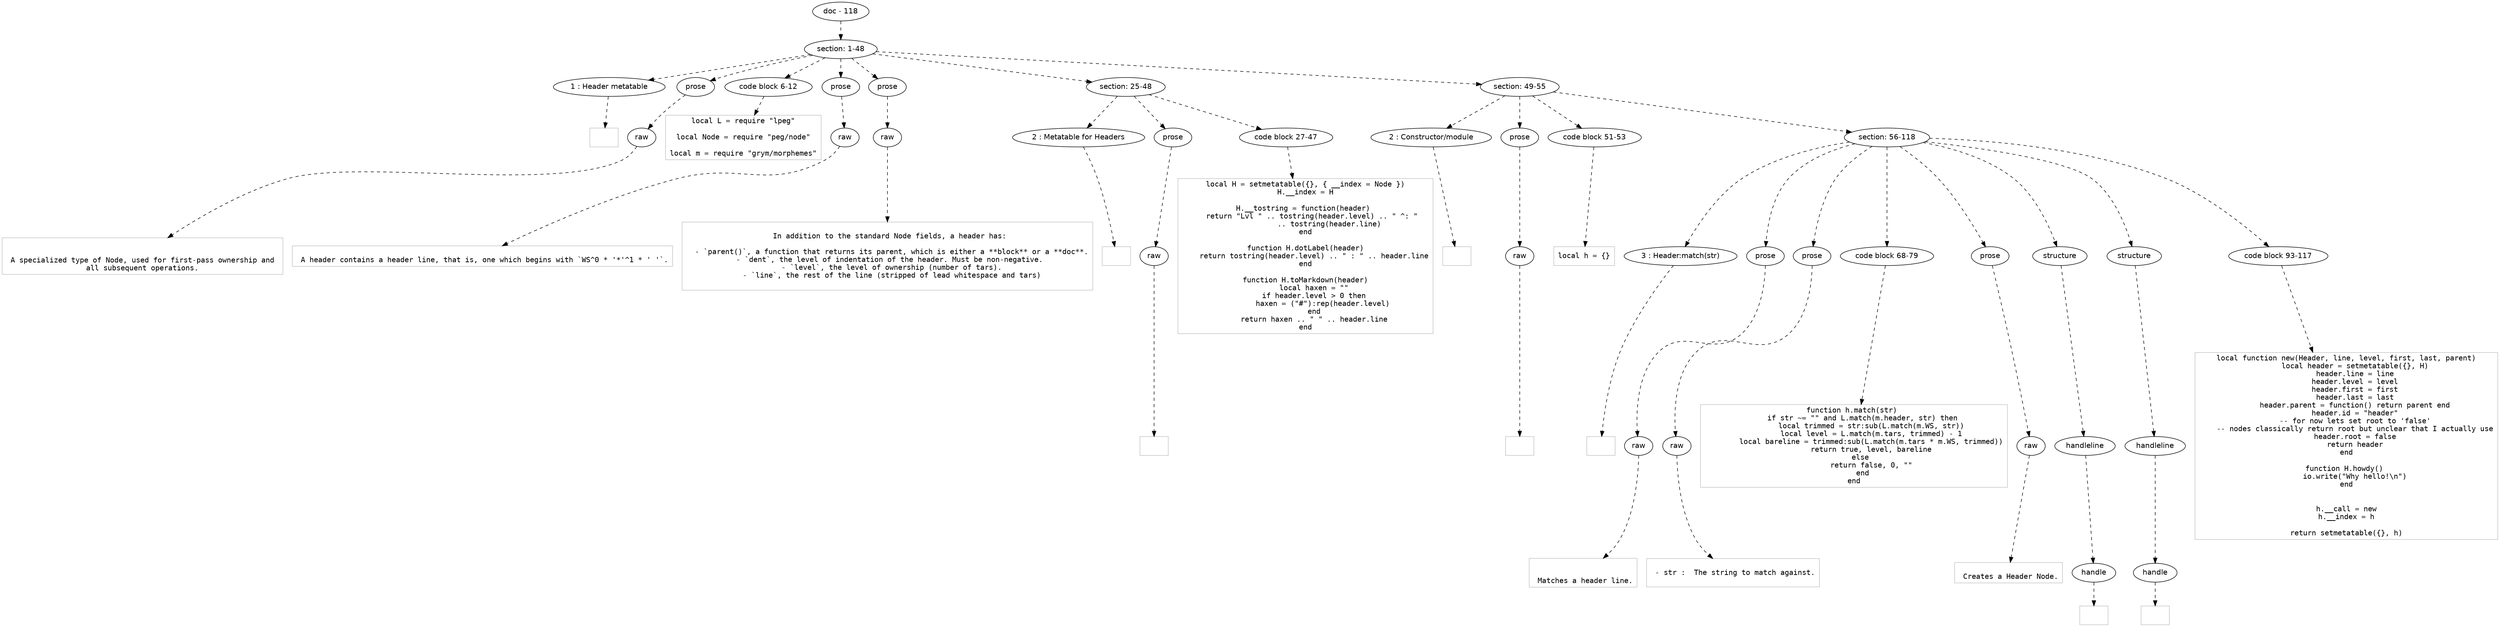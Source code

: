 digraph hierarchy {

node [fontname=Helvetica]
edge [style=dashed]

doc_0 [label="doc - 118"]


doc_0 -> { section_1}
{rank=same; section_1}

section_1 [label="section: 1-48"]


section_1 -> { header_2 prose_3 codeblock_4 prose_5 prose_6 section_7 section_8}
{rank=same; header_2 prose_3 codeblock_4 prose_5 prose_6 section_7 section_8}

header_2 [label="1 : Header metatable"]

prose_3 [label="prose"]

codeblock_4 [label="code block 6-12"]

prose_5 [label="prose"]

prose_6 [label="prose"]

section_7 [label="section: 25-48"]

section_8 [label="section: 49-55"]


header_2 -> leaf_9
leaf_9  [color=Gray,shape=rectangle,fontname=Inconsolata,label=""]
prose_3 -> { raw_10}
{rank=same; raw_10}

raw_10 [label="raw"]


raw_10 -> leaf_11
leaf_11  [color=Gray,shape=rectangle,fontname=Inconsolata,label="

 A specialized type of Node, used for first-pass ownership and 
 all subsequent operations. 
"]
codeblock_4 -> leaf_12
leaf_12  [color=Gray,shape=rectangle,fontname=Inconsolata,label="local L = require \"lpeg\"

local Node = require \"peg/node\"

local m = require \"grym/morphemes\""]
prose_5 -> { raw_13}
{rank=same; raw_13}

raw_13 [label="raw"]


raw_13 -> leaf_14
leaf_14  [color=Gray,shape=rectangle,fontname=Inconsolata,label="
 A header contains a header line, that is, one which begins with `WS^0 * '*'^1 * ' '`.
"]
prose_6 -> { raw_15}
{rank=same; raw_15}

raw_15 [label="raw"]


raw_15 -> leaf_16
leaf_16  [color=Gray,shape=rectangle,fontname=Inconsolata,label="
 In addition to the standard Node fields, a header has:
 
  - `parent()`, a function that returns its parent, which is either a **block** or a **doc**.
  - `dent`, the level of indentation of the header. Must be non-negative. 
  - `level`, the level of ownership (number of tars).
  - `line`, the rest of the line (stripped of lead whitespace and tars)

"]
section_7 -> { header_17 prose_18 codeblock_19}
{rank=same; header_17 prose_18 codeblock_19}

header_17 [label="2 : Metatable for Headers"]

prose_18 [label="prose"]

codeblock_19 [label="code block 27-47"]


header_17 -> leaf_20
leaf_20  [color=Gray,shape=rectangle,fontname=Inconsolata,label=""]
prose_18 -> { raw_21}
{rank=same; raw_21}

raw_21 [label="raw"]


raw_21 -> leaf_22
leaf_22  [color=Gray,shape=rectangle,fontname=Inconsolata,label="
"]
codeblock_19 -> leaf_23
leaf_23  [color=Gray,shape=rectangle,fontname=Inconsolata,label="local H = setmetatable({}, { __index = Node })
H.__index = H

H.__tostring = function(header) 
    return \"Lvl \" .. tostring(header.level) .. \" ^: \" 
           .. tostring(header.line)
end

function H.dotLabel(header)
    return tostring(header.level) .. \" : \" .. header.line
end

function H.toMarkdown(header)
    local haxen = \"\"
    if header.level > 0 then
        haxen = (\"#\"):rep(header.level)
    end
    return haxen .. \" \" .. header.line
end"]
section_8 -> { header_24 prose_25 codeblock_26 section_27}
{rank=same; header_24 prose_25 codeblock_26 section_27}

header_24 [label="2 : Constructor/module"]

prose_25 [label="prose"]

codeblock_26 [label="code block 51-53"]

section_27 [label="section: 56-118"]


header_24 -> leaf_28
leaf_28  [color=Gray,shape=rectangle,fontname=Inconsolata,label=""]
prose_25 -> { raw_29}
{rank=same; raw_29}

raw_29 [label="raw"]


raw_29 -> leaf_30
leaf_30  [color=Gray,shape=rectangle,fontname=Inconsolata,label="
"]
codeblock_26 -> leaf_31
leaf_31  [color=Gray,shape=rectangle,fontname=Inconsolata,label="local h = {}"]
section_27 -> { header_32 prose_33 prose_34 codeblock_35 prose_36 structure_37 structure_38 codeblock_39}
{rank=same; header_32 prose_33 prose_34 codeblock_35 prose_36 structure_37 structure_38 codeblock_39}

header_32 [label="3 : Header:match(str)"]

prose_33 [label="prose"]

prose_34 [label="prose"]

codeblock_35 [label="code block 68-79"]

prose_36 [label="prose"]

structure_37 [label="structure"]

structure_38 [label="structure"]

codeblock_39 [label="code block 93-117"]


header_32 -> leaf_40
leaf_40  [color=Gray,shape=rectangle,fontname=Inconsolata,label=""]
prose_33 -> { raw_41}
{rank=same; raw_41}

raw_41 [label="raw"]


raw_41 -> leaf_42
leaf_42  [color=Gray,shape=rectangle,fontname=Inconsolata,label="

 Matches a header line.
"]
prose_34 -> { raw_43}
{rank=same; raw_43}

raw_43 [label="raw"]


raw_43 -> leaf_44
leaf_44  [color=Gray,shape=rectangle,fontname=Inconsolata,label="
 - str :  The string to match against.
 "]
codeblock_35 -> leaf_45
leaf_45  [color=Gray,shape=rectangle,fontname=Inconsolata,label="function h.match(str) 
    if str ~= \"\" and L.match(m.header, str) then
        local trimmed = str:sub(L.match(m.WS, str))
        local level = L.match(m.tars, trimmed) - 1
        local bareline = trimmed:sub(L.match(m.tars * m.WS, trimmed))
        return true, level, bareline
    else 
        return false, 0, \"\"
    end
end"]
prose_36 -> { raw_46}
{rank=same; raw_46}

raw_46 [label="raw"]


raw_46 -> leaf_47
leaf_47  [color=Gray,shape=rectangle,fontname=Inconsolata,label="
 Creates a Header Node.
"]
structure_37 -> { handleline_48}
{rank=same; handleline_48}

handleline_48 [label="handleline"]


handleline_48 -> { handle_49}
{rank=same; handle_49}

handle_49 [label="handle"]


handle_49 -> leaf_50
leaf_50  [color=Gray,shape=rectangle,fontname=Inconsolata,label=""]
structure_38 -> { handleline_51}
{rank=same; handleline_51}

handleline_51 [label="handleline"]


handleline_51 -> { handle_52}
{rank=same; handle_52}

handle_52 [label="handle"]


handle_52 -> leaf_53
leaf_53  [color=Gray,shape=rectangle,fontname=Inconsolata,label=""]
codeblock_39 -> leaf_54
leaf_54  [color=Gray,shape=rectangle,fontname=Inconsolata,label="local function new(Header, line, level, first, last, parent)
    local header = setmetatable({}, H)
    header.line = line
    header.level = level
    header.first = first
    header.last = last
    header.parent = function() return parent end
    header.id = \"header\"
    -- for now lets set root to 'false'
    -- nodes classically return root but unclear that I actually use
    header.root = false
    return header
end

function H.howdy() 
    io.write(\"Why hello!\\n\")
end


h.__call = new
h.__index = h

return setmetatable({}, h)"]

}
